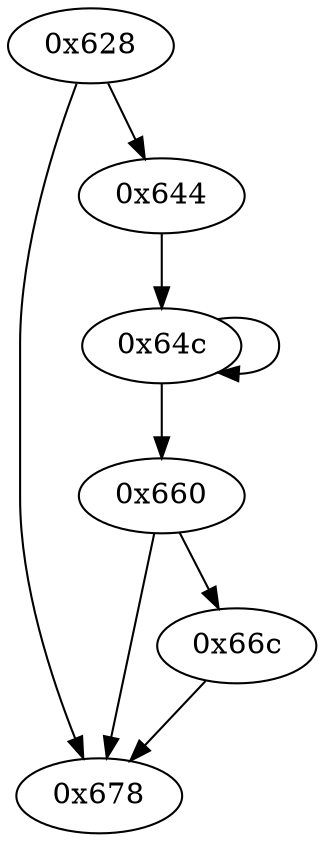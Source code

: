 digraph "" {
	"0x660"	 [opcode="[u'ldr', u'cmp', u'b']"];
	"0x678"	 [opcode="[u'mov', u'pop']"];
	"0x660" -> "0x678";
	"0x66c"	 [opcode="[u'ldr', u'add', u'bl']"];
	"0x660" -> "0x66c";
	"0x644"	 [opcode="[u'mov', u'mov']"];
	"0x64c"	 [opcode="[u'ldrb', u'sub', u'mla', u'mov', u'b']"];
	"0x644" -> "0x64c";
	"0x66c" -> "0x678";
	"0x628"	 [opcode="[u'push', u'add', u'ldr', u'mov', u'bl', u'cmp', u'b']"];
	"0x628" -> "0x678";
	"0x628" -> "0x644";
	"0x64c" -> "0x660";
	"0x64c" -> "0x64c";
}
